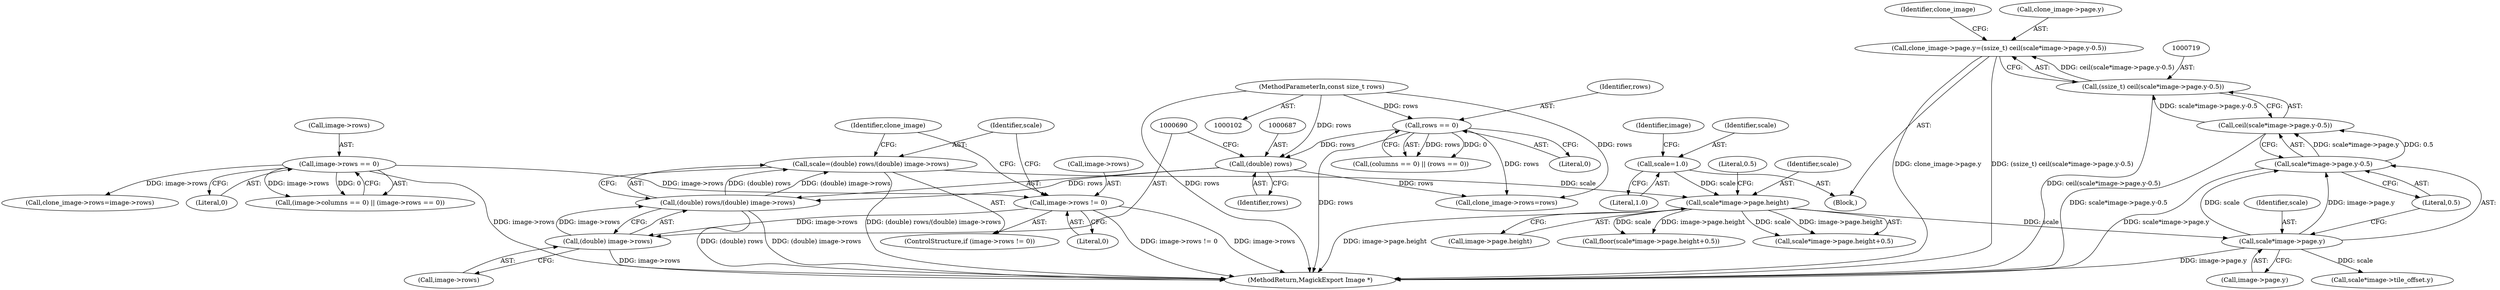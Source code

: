 digraph "0_ImageMagick_aecd0ada163a4d6c769cec178955d5f3e9316f2f_0@pointer" {
"1000712" [label="(Call,clone_image->page.y=(ssize_t) ceil(scale*image->page.y-0.5))"];
"1000718" [label="(Call,(ssize_t) ceil(scale*image->page.y-0.5))"];
"1000720" [label="(Call,ceil(scale*image->page.y-0.5))"];
"1000721" [label="(Call,scale*image->page.y-0.5)"];
"1000722" [label="(Call,scale*image->page.y)"];
"1000704" [label="(Call,scale*image->page.height)"];
"1000683" [label="(Call,scale=(double) rows/(double) image->rows)"];
"1000685" [label="(Call,(double) rows/(double) image->rows)"];
"1000686" [label="(Call,(double) rows)"];
"1000550" [label="(Call,rows == 0)"];
"1000105" [label="(MethodParameterIn,const size_t rows)"];
"1000689" [label="(Call,(double) image->rows)"];
"1000678" [label="(Call,image->rows != 0)"];
"1000158" [label="(Call,image->rows == 0)"];
"1000674" [label="(Call,scale=1.0)"];
"1000677" [label="(ControlStructure,if (image->rows != 0))"];
"1000674" [label="(Call,scale=1.0)"];
"1000721" [label="(Call,scale*image->page.y-0.5)"];
"1000685" [label="(Call,(double) rows/(double) image->rows)"];
"1000711" [label="(Literal,0.5)"];
"1000691" [label="(Call,image->rows)"];
"1000683" [label="(Call,scale=(double) rows/(double) image->rows)"];
"1000718" [label="(Call,(ssize_t) ceil(scale*image->page.y-0.5))"];
"1000552" [label="(Literal,0)"];
"1000729" [label="(Literal,0.5)"];
"1000733" [label="(Identifier,clone_image)"];
"1000712" [label="(Call,clone_image->page.y=(ssize_t) ceil(scale*image->page.y-0.5))"];
"1000740" [label="(Call,scale*image->tile_offset.y)"];
"1000688" [label="(Identifier,rows)"];
"1000546" [label="(Call,(columns == 0) || (rows == 0))"];
"1000722" [label="(Call,scale*image->page.y)"];
"1000108" [label="(Block,)"];
"1000724" [label="(Call,image->page.y)"];
"1000678" [label="(Call,image->rows != 0)"];
"1000159" [label="(Call,image->rows)"];
"1000706" [label="(Call,image->page.height)"];
"1000162" [label="(Literal,0)"];
"1000753" [label="(Call,clone_image->rows=rows)"];
"1000676" [label="(Literal,1.0)"];
"1000713" [label="(Call,clone_image->page.y)"];
"1000679" [label="(Call,image->rows)"];
"1000723" [label="(Identifier,scale)"];
"1000551" [label="(Identifier,rows)"];
"1000272" [label="(Call,clone_image->rows=image->rows)"];
"1000702" [label="(Call,floor(scale*image->page.height+0.5))"];
"1000689" [label="(Call,(double) image->rows)"];
"1000704" [label="(Call,scale*image->page.height)"];
"1000550" [label="(Call,rows == 0)"];
"1000682" [label="(Literal,0)"];
"1000768" [label="(MethodReturn,MagickExport Image *)"];
"1000684" [label="(Identifier,scale)"];
"1000152" [label="(Call,(image->columns == 0) || (image->rows == 0))"];
"1000705" [label="(Identifier,scale)"];
"1000105" [label="(MethodParameterIn,const size_t rows)"];
"1000703" [label="(Call,scale*image->page.height+0.5)"];
"1000686" [label="(Call,(double) rows)"];
"1000158" [label="(Call,image->rows == 0)"];
"1000675" [label="(Identifier,scale)"];
"1000697" [label="(Identifier,clone_image)"];
"1000680" [label="(Identifier,image)"];
"1000720" [label="(Call,ceil(scale*image->page.y-0.5))"];
"1000712" -> "1000108"  [label="AST: "];
"1000712" -> "1000718"  [label="CFG: "];
"1000713" -> "1000712"  [label="AST: "];
"1000718" -> "1000712"  [label="AST: "];
"1000733" -> "1000712"  [label="CFG: "];
"1000712" -> "1000768"  [label="DDG: clone_image->page.y"];
"1000712" -> "1000768"  [label="DDG: (ssize_t) ceil(scale*image->page.y-0.5)"];
"1000718" -> "1000712"  [label="DDG: ceil(scale*image->page.y-0.5)"];
"1000718" -> "1000720"  [label="CFG: "];
"1000719" -> "1000718"  [label="AST: "];
"1000720" -> "1000718"  [label="AST: "];
"1000718" -> "1000768"  [label="DDG: ceil(scale*image->page.y-0.5)"];
"1000720" -> "1000718"  [label="DDG: scale*image->page.y-0.5"];
"1000720" -> "1000721"  [label="CFG: "];
"1000721" -> "1000720"  [label="AST: "];
"1000720" -> "1000768"  [label="DDG: scale*image->page.y-0.5"];
"1000721" -> "1000720"  [label="DDG: scale*image->page.y"];
"1000721" -> "1000720"  [label="DDG: 0.5"];
"1000721" -> "1000729"  [label="CFG: "];
"1000722" -> "1000721"  [label="AST: "];
"1000729" -> "1000721"  [label="AST: "];
"1000721" -> "1000768"  [label="DDG: scale*image->page.y"];
"1000722" -> "1000721"  [label="DDG: scale"];
"1000722" -> "1000721"  [label="DDG: image->page.y"];
"1000722" -> "1000724"  [label="CFG: "];
"1000723" -> "1000722"  [label="AST: "];
"1000724" -> "1000722"  [label="AST: "];
"1000729" -> "1000722"  [label="CFG: "];
"1000722" -> "1000768"  [label="DDG: image->page.y"];
"1000704" -> "1000722"  [label="DDG: scale"];
"1000722" -> "1000740"  [label="DDG: scale"];
"1000704" -> "1000703"  [label="AST: "];
"1000704" -> "1000706"  [label="CFG: "];
"1000705" -> "1000704"  [label="AST: "];
"1000706" -> "1000704"  [label="AST: "];
"1000711" -> "1000704"  [label="CFG: "];
"1000704" -> "1000768"  [label="DDG: image->page.height"];
"1000704" -> "1000702"  [label="DDG: scale"];
"1000704" -> "1000702"  [label="DDG: image->page.height"];
"1000704" -> "1000703"  [label="DDG: scale"];
"1000704" -> "1000703"  [label="DDG: image->page.height"];
"1000683" -> "1000704"  [label="DDG: scale"];
"1000674" -> "1000704"  [label="DDG: scale"];
"1000683" -> "1000677"  [label="AST: "];
"1000683" -> "1000685"  [label="CFG: "];
"1000684" -> "1000683"  [label="AST: "];
"1000685" -> "1000683"  [label="AST: "];
"1000697" -> "1000683"  [label="CFG: "];
"1000683" -> "1000768"  [label="DDG: (double) rows/(double) image->rows"];
"1000685" -> "1000683"  [label="DDG: (double) rows"];
"1000685" -> "1000683"  [label="DDG: (double) image->rows"];
"1000685" -> "1000689"  [label="CFG: "];
"1000686" -> "1000685"  [label="AST: "];
"1000689" -> "1000685"  [label="AST: "];
"1000685" -> "1000768"  [label="DDG: (double) image->rows"];
"1000685" -> "1000768"  [label="DDG: (double) rows"];
"1000686" -> "1000685"  [label="DDG: rows"];
"1000689" -> "1000685"  [label="DDG: image->rows"];
"1000686" -> "1000688"  [label="CFG: "];
"1000687" -> "1000686"  [label="AST: "];
"1000688" -> "1000686"  [label="AST: "];
"1000690" -> "1000686"  [label="CFG: "];
"1000550" -> "1000686"  [label="DDG: rows"];
"1000105" -> "1000686"  [label="DDG: rows"];
"1000686" -> "1000753"  [label="DDG: rows"];
"1000550" -> "1000546"  [label="AST: "];
"1000550" -> "1000552"  [label="CFG: "];
"1000551" -> "1000550"  [label="AST: "];
"1000552" -> "1000550"  [label="AST: "];
"1000546" -> "1000550"  [label="CFG: "];
"1000550" -> "1000768"  [label="DDG: rows"];
"1000550" -> "1000546"  [label="DDG: rows"];
"1000550" -> "1000546"  [label="DDG: 0"];
"1000105" -> "1000550"  [label="DDG: rows"];
"1000550" -> "1000753"  [label="DDG: rows"];
"1000105" -> "1000102"  [label="AST: "];
"1000105" -> "1000768"  [label="DDG: rows"];
"1000105" -> "1000753"  [label="DDG: rows"];
"1000689" -> "1000691"  [label="CFG: "];
"1000690" -> "1000689"  [label="AST: "];
"1000691" -> "1000689"  [label="AST: "];
"1000689" -> "1000768"  [label="DDG: image->rows"];
"1000678" -> "1000689"  [label="DDG: image->rows"];
"1000678" -> "1000677"  [label="AST: "];
"1000678" -> "1000682"  [label="CFG: "];
"1000679" -> "1000678"  [label="AST: "];
"1000682" -> "1000678"  [label="AST: "];
"1000684" -> "1000678"  [label="CFG: "];
"1000697" -> "1000678"  [label="CFG: "];
"1000678" -> "1000768"  [label="DDG: image->rows != 0"];
"1000678" -> "1000768"  [label="DDG: image->rows"];
"1000158" -> "1000678"  [label="DDG: image->rows"];
"1000158" -> "1000152"  [label="AST: "];
"1000158" -> "1000162"  [label="CFG: "];
"1000159" -> "1000158"  [label="AST: "];
"1000162" -> "1000158"  [label="AST: "];
"1000152" -> "1000158"  [label="CFG: "];
"1000158" -> "1000768"  [label="DDG: image->rows"];
"1000158" -> "1000152"  [label="DDG: image->rows"];
"1000158" -> "1000152"  [label="DDG: 0"];
"1000158" -> "1000272"  [label="DDG: image->rows"];
"1000674" -> "1000108"  [label="AST: "];
"1000674" -> "1000676"  [label="CFG: "];
"1000675" -> "1000674"  [label="AST: "];
"1000676" -> "1000674"  [label="AST: "];
"1000680" -> "1000674"  [label="CFG: "];
}
